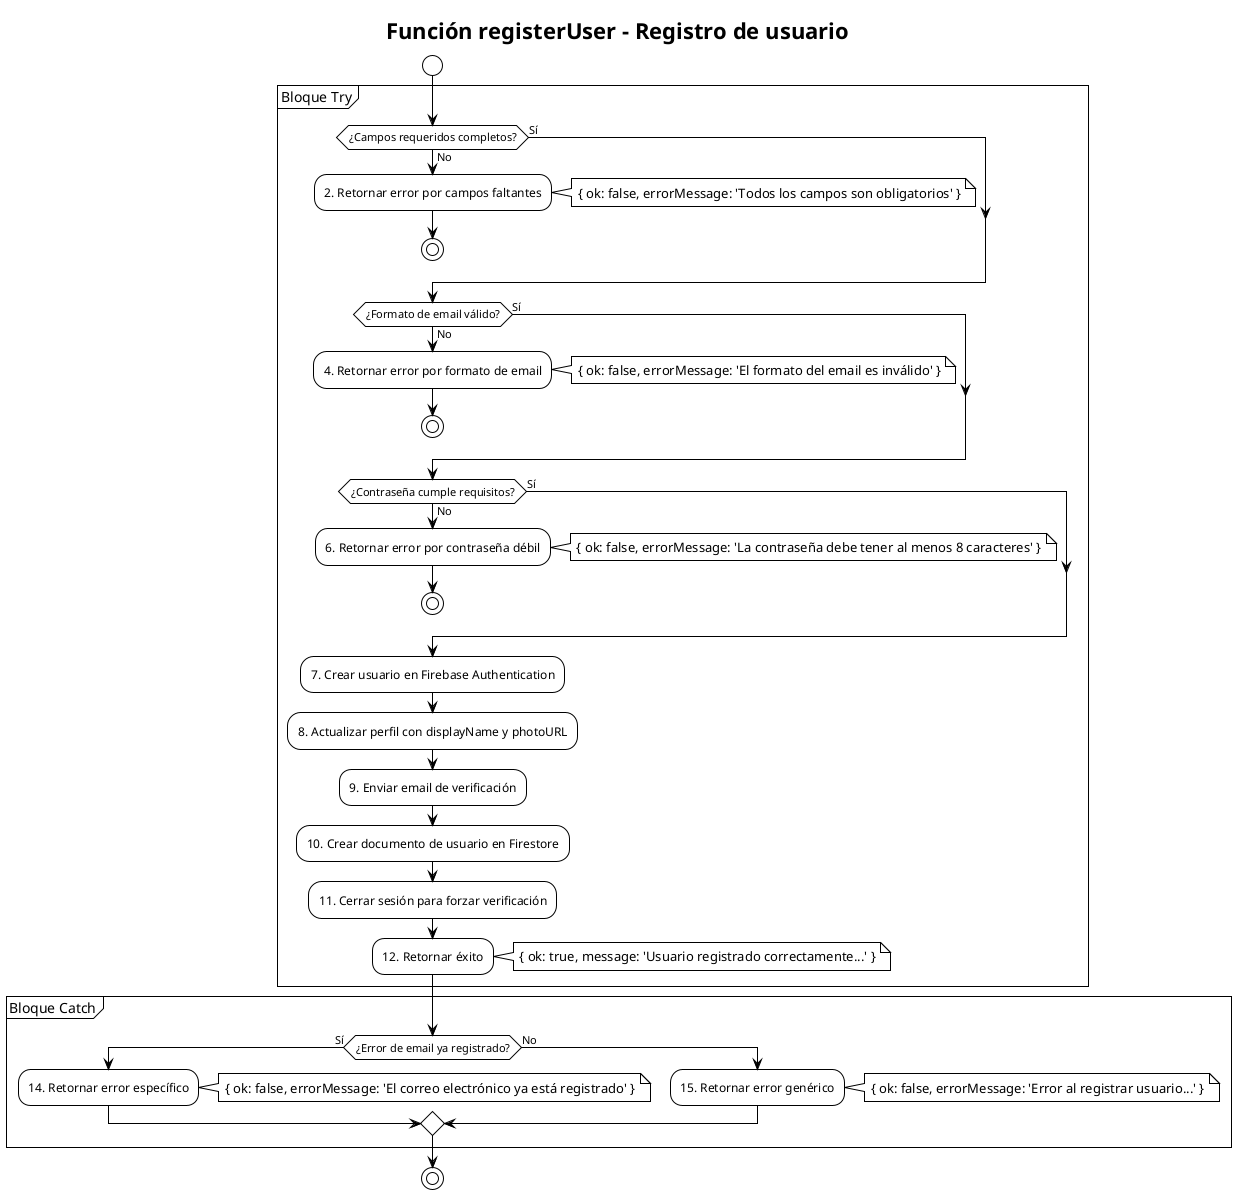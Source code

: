 @startuml
!theme plain
skinparam monochrome true
skinparam shadowing false
skinparam defaultFontName Arial
skinparam ArrowFontSize 11

title Función registerUser - Registro de usuario

start

partition "Bloque Try" {
  ' 1 - Decisión 1
  if (¿Campos requeridos completos?) then (No)
    ' 2
    :2. Retornar error por campos faltantes;
    note right: { ok: false, errorMessage: 'Todos los campos son obligatorios' }
    stop
  else (Sí)
  endif
  
  ' 3 - Decisión 2
  if (¿Formato de email válido?) then (No)
    ' 4
    :4. Retornar error por formato de email;
    note right: { ok: false, errorMessage: 'El formato del email es inválido' }
    stop
  else (Sí)
  endif
  
  ' 5 - Decisión 3
  if (¿Contraseña cumple requisitos?) then (No)
    ' 6
    :6. Retornar error por contraseña débil;
    note right: { ok: false, errorMessage: 'La contraseña debe tener al menos 8 caracteres' }
    stop
  else (Sí)
  endif
  
  ' 7
  :7. Crear usuario en Firebase Authentication;
  
  ' 8
  :8. Actualizar perfil con displayName y photoURL;
  
  ' 9
  :9. Enviar email de verificación;
  
  ' 10
  :10. Crear documento de usuario en Firestore;
  
  ' 11
  :11. Cerrar sesión para forzar verificación;
  
  ' 12
  :12. Retornar éxito;
  note right: { ok: true, message: 'Usuario registrado correctamente...' }
}

partition "Bloque Catch" {
  ' 13 - Decisión 4
  if (¿Error de email ya registrado?) then (Sí)
    ' 14
    :14. Retornar error específico;
    note right: { ok: false, errorMessage: 'El correo electrónico ya está registrado' }
  else (No)
    ' 15
    :15. Retornar error genérico;
    note right: { ok: false, errorMessage: 'Error al registrar usuario...' }
  endif
}

stop

@enduml 
